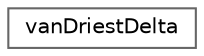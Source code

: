 digraph "Graphical Class Hierarchy"
{
 // LATEX_PDF_SIZE
  bgcolor="transparent";
  edge [fontname=Helvetica,fontsize=10,labelfontname=Helvetica,labelfontsize=10];
  node [fontname=Helvetica,fontsize=10,shape=box,height=0.2,width=0.4];
  rankdir="LR";
  Node0 [id="Node000000",label="vanDriestDelta",height=0.2,width=0.4,color="grey40", fillcolor="white", style="filled",URL="$classFoam_1_1vanDriestDelta.html",tooltip="Simple cube-root of cell volume delta used in incompressible LES models."];
}
